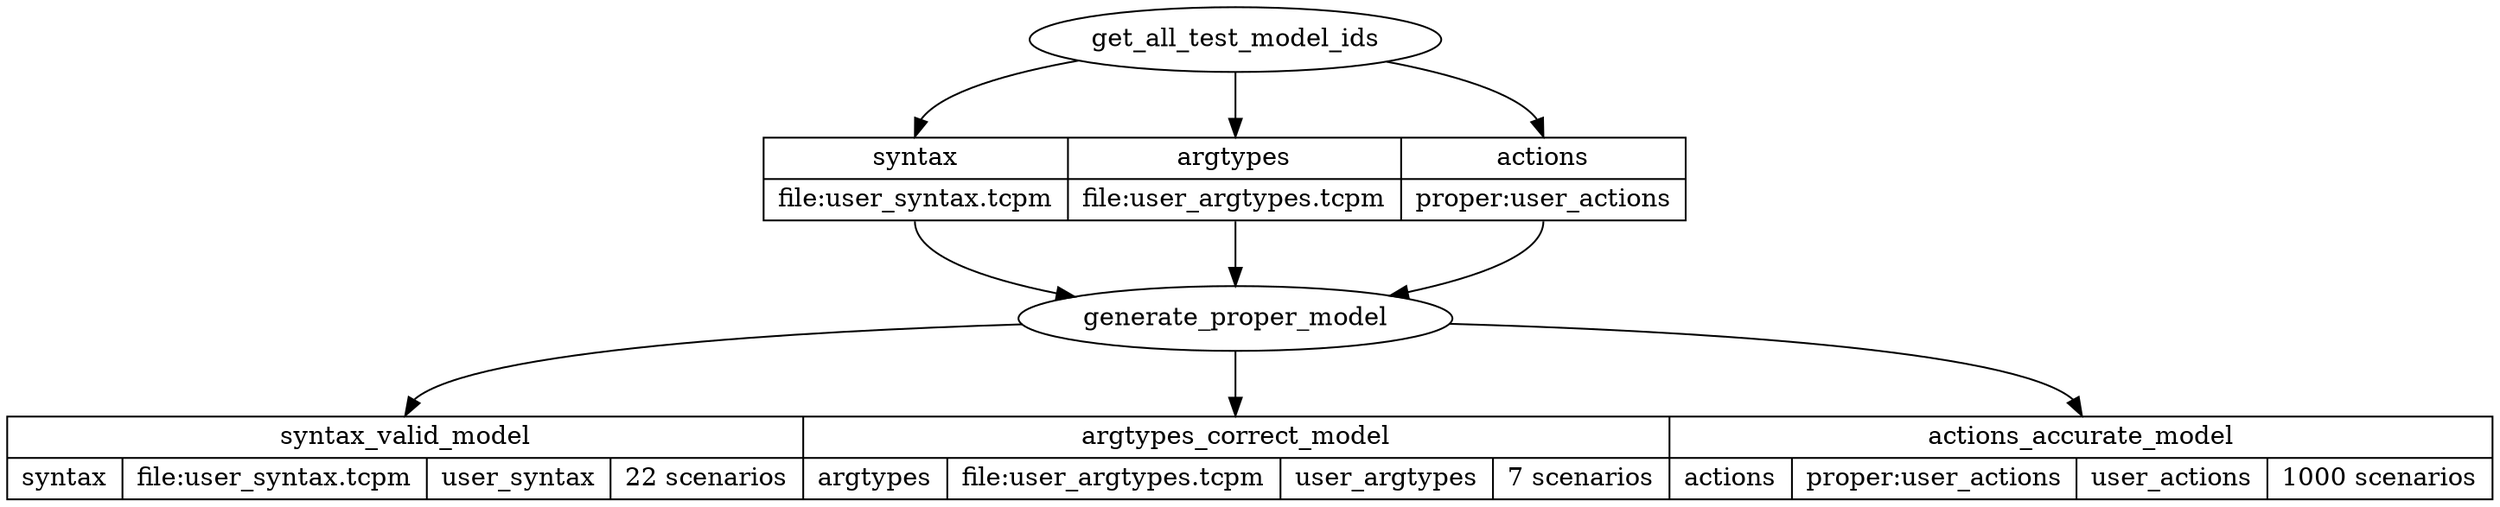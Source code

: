 digraph G {
  "sources" [shape = "record", label = "{<id1> syntax | <src1> file:user_syntax.tcpm} | {<id2> argtypes | <src2> file:user_argtypes.tcpm} | {<id3> actions | <src3> proper:user_actions}"];
  "models"  [shape = "record",
             label = "{<mid1> syntax_valid_model |{syntax | file:user_syntax.tcpm | user_syntax | 22 scenarios} } | {<mid2> argtypes_correct_model |{argtypes | file:user_argtypes.tcpm | user_argtypes | 7 scenarios} } | {<mid3> actions_accurate_model |{actions | proper:user_actions | user_actions | 1000 scenarios} }"];

  get_all_test_model_ids -> sources:id1;
  sources:src1 -> generate_proper_model -> models:mid1;

  get_all_test_model_ids -> sources:id2;
  sources:src2 -> generate_proper_model -> models:mid2;

  get_all_test_model_ids -> sources:id3;
  sources:src3 -> generate_proper_model -> models:mid3;

}
